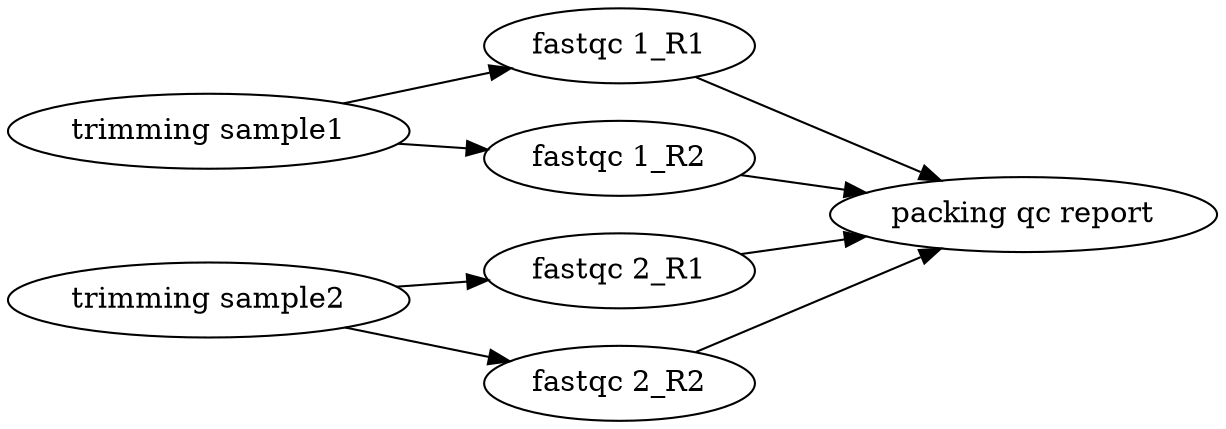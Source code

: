digraph {

    rankdir="LR";

    t1 [label="trimming sample1"];
    t2 [label="trimming sample2"];
    q1 [label="fastqc 1_R1"];
    q2 [label="fastqc 1_R2"];
    q3 [label="fastqc 2_R1"];
    q4 [label="fastqc 2_R2"];
    p1 [label="packing qc report"];

    t1 -> q1;
    t1 -> q2;
    t2 -> q3;
    t2 -> q4;
    
    q1 -> p1;
    q2 -> p1;
    q3 -> p1;
    q4 -> p1;
}


